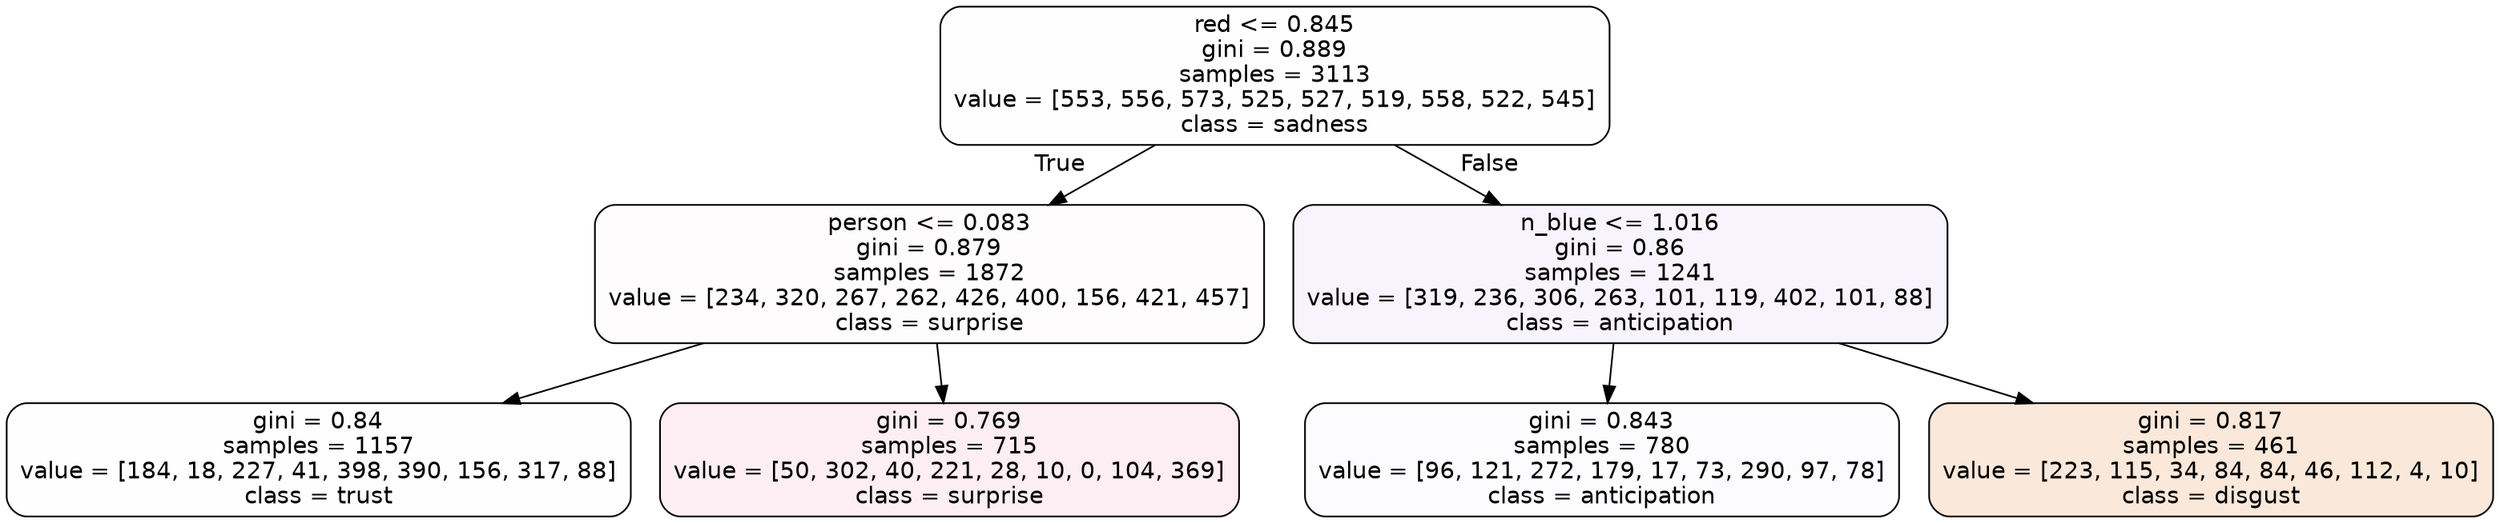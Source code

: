 digraph Tree {
node [shape=box, style="filled, rounded", color="black", fontname=helvetica] ;
edge [fontname=helvetica] ;
0 [label="red <= 0.845\ngini = 0.889\nsamples = 3113\nvalue = [553, 556, 573, 525, 527, 519, 558, 522, 545]\nclass = sadness", fillcolor="#64e53901"] ;
1 [label="person <= 0.083\ngini = 0.879\nsamples = 1872\nvalue = [234, 320, 267, 262, 426, 400, 156, 421, 457]\nclass = surprise", fillcolor="#e5396403"] ;
0 -> 1 [labeldistance=2.5, labelangle=45, headlabel="True"] ;
2 [label="gini = 0.84\nsamples = 1157\nvalue = [184, 18, 227, 41, 398, 390, 156, 317, 88]\nclass = trust", fillcolor="#39d7e501"] ;
1 -> 2 ;
3 [label="gini = 0.769\nsamples = 715\nvalue = [50, 302, 40, 221, 28, 10, 0, 104, 369]\nclass = surprise", fillcolor="#e5396415"] ;
1 -> 3 ;
4 [label="n_blue <= 1.016\ngini = 0.86\nsamples = 1241\nvalue = [319, 236, 306, 263, 101, 119, 402, 101, 88]\nclass = anticipation", fillcolor="#8139e50d"] ;
0 -> 4 [labeldistance=2.5, labelangle=-45, headlabel="False"] ;
5 [label="gini = 0.843\nsamples = 780\nvalue = [96, 121, 272, 179, 17, 73, 290, 97, 78]\nclass = anticipation", fillcolor="#8139e505"] ;
4 -> 5 ;
6 [label="gini = 0.817\nsamples = 461\nvalue = [223, 115, 34, 84, 84, 46, 112, 4, 10]\nclass = disgust", fillcolor="#e581392e"] ;
4 -> 6 ;
}